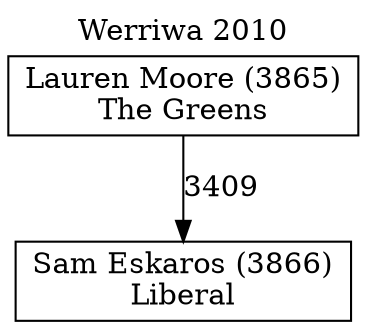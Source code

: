 // House preference flow
digraph "Sam Eskaros (3866)_Werriwa_2010" {
	graph [label="Werriwa 2010" labelloc=t mclimit=10]
	node [shape=box]
	"Sam Eskaros (3866)" [label="Sam Eskaros (3866)
Liberal"]
	"Lauren Moore (3865)" [label="Lauren Moore (3865)
The Greens"]
	"Lauren Moore (3865)" -> "Sam Eskaros (3866)" [label=3409]
}
